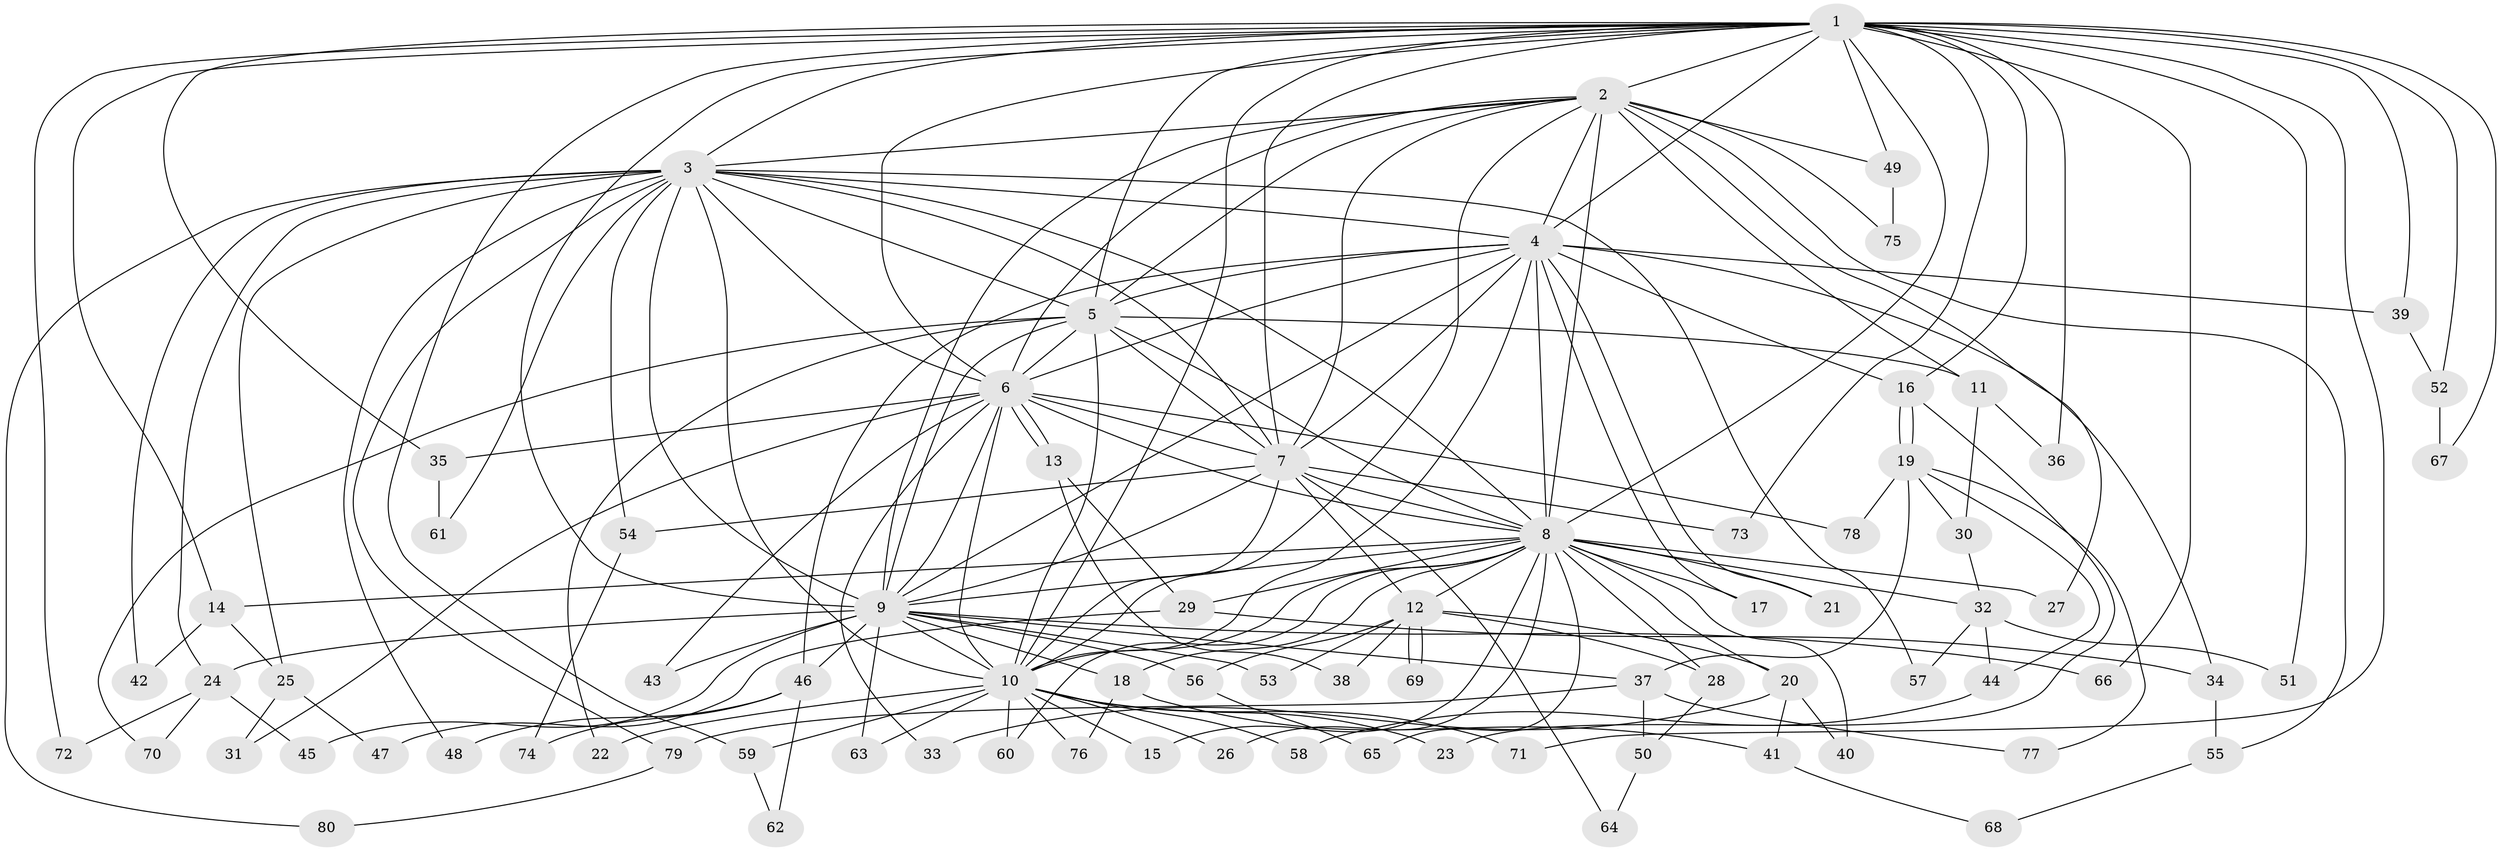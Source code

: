 // coarse degree distribution, {17: 0.041666666666666664, 11: 0.020833333333333332, 13: 0.020833333333333332, 12: 0.020833333333333332, 26: 0.020833333333333332, 14: 0.020833333333333332, 18: 0.020833333333333332, 4: 0.08333333333333333, 9: 0.020833333333333332, 6: 0.020833333333333332, 2: 0.3958333333333333, 7: 0.020833333333333332, 5: 0.08333333333333333, 3: 0.1875, 1: 0.020833333333333332}
// Generated by graph-tools (version 1.1) at 2025/17/03/04/25 18:17:30]
// undirected, 80 vertices, 185 edges
graph export_dot {
graph [start="1"]
  node [color=gray90,style=filled];
  1;
  2;
  3;
  4;
  5;
  6;
  7;
  8;
  9;
  10;
  11;
  12;
  13;
  14;
  15;
  16;
  17;
  18;
  19;
  20;
  21;
  22;
  23;
  24;
  25;
  26;
  27;
  28;
  29;
  30;
  31;
  32;
  33;
  34;
  35;
  36;
  37;
  38;
  39;
  40;
  41;
  42;
  43;
  44;
  45;
  46;
  47;
  48;
  49;
  50;
  51;
  52;
  53;
  54;
  55;
  56;
  57;
  58;
  59;
  60;
  61;
  62;
  63;
  64;
  65;
  66;
  67;
  68;
  69;
  70;
  71;
  72;
  73;
  74;
  75;
  76;
  77;
  78;
  79;
  80;
  1 -- 2;
  1 -- 3;
  1 -- 4;
  1 -- 5;
  1 -- 6;
  1 -- 7;
  1 -- 8;
  1 -- 9;
  1 -- 10;
  1 -- 14;
  1 -- 16;
  1 -- 35;
  1 -- 36;
  1 -- 39;
  1 -- 49;
  1 -- 51;
  1 -- 52;
  1 -- 59;
  1 -- 66;
  1 -- 67;
  1 -- 71;
  1 -- 72;
  1 -- 73;
  2 -- 3;
  2 -- 4;
  2 -- 5;
  2 -- 6;
  2 -- 7;
  2 -- 8;
  2 -- 9;
  2 -- 10;
  2 -- 11;
  2 -- 27;
  2 -- 49;
  2 -- 55;
  2 -- 75;
  3 -- 4;
  3 -- 5;
  3 -- 6;
  3 -- 7;
  3 -- 8;
  3 -- 9;
  3 -- 10;
  3 -- 24;
  3 -- 25;
  3 -- 42;
  3 -- 48;
  3 -- 54;
  3 -- 57;
  3 -- 61;
  3 -- 79;
  3 -- 80;
  4 -- 5;
  4 -- 6;
  4 -- 7;
  4 -- 8;
  4 -- 9;
  4 -- 10;
  4 -- 16;
  4 -- 17;
  4 -- 21;
  4 -- 34;
  4 -- 39;
  4 -- 46;
  5 -- 6;
  5 -- 7;
  5 -- 8;
  5 -- 9;
  5 -- 10;
  5 -- 11;
  5 -- 22;
  5 -- 70;
  6 -- 7;
  6 -- 8;
  6 -- 9;
  6 -- 10;
  6 -- 13;
  6 -- 13;
  6 -- 31;
  6 -- 33;
  6 -- 35;
  6 -- 43;
  6 -- 78;
  7 -- 8;
  7 -- 9;
  7 -- 10;
  7 -- 12;
  7 -- 54;
  7 -- 64;
  7 -- 73;
  8 -- 9;
  8 -- 10;
  8 -- 12;
  8 -- 14;
  8 -- 15;
  8 -- 17;
  8 -- 18;
  8 -- 20;
  8 -- 21;
  8 -- 26;
  8 -- 27;
  8 -- 28;
  8 -- 29;
  8 -- 32;
  8 -- 40;
  8 -- 60;
  8 -- 65;
  9 -- 10;
  9 -- 18;
  9 -- 24;
  9 -- 37;
  9 -- 43;
  9 -- 45;
  9 -- 46;
  9 -- 53;
  9 -- 56;
  9 -- 63;
  9 -- 66;
  10 -- 15;
  10 -- 22;
  10 -- 23;
  10 -- 26;
  10 -- 58;
  10 -- 59;
  10 -- 60;
  10 -- 63;
  10 -- 71;
  10 -- 76;
  11 -- 30;
  11 -- 36;
  12 -- 20;
  12 -- 28;
  12 -- 38;
  12 -- 53;
  12 -- 56;
  12 -- 69;
  12 -- 69;
  13 -- 29;
  13 -- 38;
  14 -- 25;
  14 -- 42;
  16 -- 19;
  16 -- 19;
  16 -- 23;
  18 -- 41;
  18 -- 76;
  19 -- 30;
  19 -- 37;
  19 -- 44;
  19 -- 77;
  19 -- 78;
  20 -- 33;
  20 -- 40;
  20 -- 41;
  24 -- 45;
  24 -- 70;
  24 -- 72;
  25 -- 31;
  25 -- 47;
  28 -- 50;
  29 -- 34;
  29 -- 47;
  30 -- 32;
  32 -- 44;
  32 -- 51;
  32 -- 57;
  34 -- 55;
  35 -- 61;
  37 -- 50;
  37 -- 77;
  37 -- 79;
  39 -- 52;
  41 -- 68;
  44 -- 58;
  46 -- 48;
  46 -- 62;
  46 -- 74;
  49 -- 75;
  50 -- 64;
  52 -- 67;
  54 -- 74;
  55 -- 68;
  56 -- 65;
  59 -- 62;
  79 -- 80;
}
